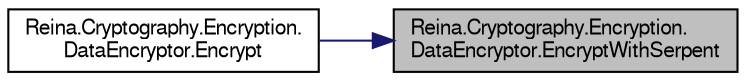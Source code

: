 digraph "Reina.Cryptography.Encryption.DataEncryptor.EncryptWithSerpent"
{
 // LATEX_PDF_SIZE
  edge [fontname="FreeSans",fontsize="10",labelfontname="FreeSans",labelfontsize="10"];
  node [fontname="FreeSans",fontsize="10",shape=record];
  rankdir="RL";
  Node1 [label="Reina.Cryptography.Encryption.\lDataEncryptor.EncryptWithSerpent",height=0.2,width=0.4,color="black", fillcolor="grey75", style="filled", fontcolor="black",tooltip="Encrypts the data using the Serpent algorithm in CBC mode with PKCS7 padding."];
  Node1 -> Node2 [dir="back",color="midnightblue",fontsize="10",style="solid",fontname="FreeSans"];
  Node2 [label="Reina.Cryptography.Encryption.\lDataEncryptor.Encrypt",height=0.2,width=0.4,color="black", fillcolor="white", style="filled",URL="$class_reina_1_1_cryptography_1_1_encryption_1_1_data_encryptor.html#aa879e943041efe4eb31a461aef88e3fd",tooltip="Encrypts the specified plaintext data using a layered approach with Twofish, Serpent,..."];
}
